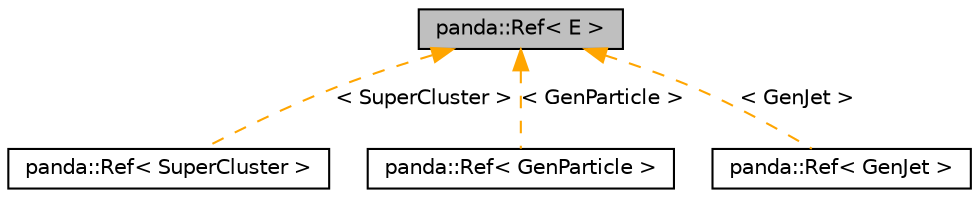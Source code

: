 digraph G
{
  edge [fontname="Helvetica",fontsize="10",labelfontname="Helvetica",labelfontsize="10"];
  node [fontname="Helvetica",fontsize="10",shape=record];
  Node1 [label="panda::Ref\< E \>",height=0.2,width=0.4,color="black", fillcolor="grey75", style="filled" fontcolor="black"];
  Node1 -> Node2 [dir=back,color="orange",fontsize="10",style="dashed",label="\< SuperCluster \>"];
  Node2 [label="panda::Ref\< SuperCluster \>",height=0.2,width=0.4,color="black", fillcolor="white", style="filled",URL="$classpanda_1_1Ref.html"];
  Node1 -> Node3 [dir=back,color="orange",fontsize="10",style="dashed",label="\< GenParticle \>"];
  Node3 [label="panda::Ref\< GenParticle \>",height=0.2,width=0.4,color="black", fillcolor="white", style="filled",URL="$classpanda_1_1Ref.html"];
  Node1 -> Node4 [dir=back,color="orange",fontsize="10",style="dashed",label="\< GenJet \>"];
  Node4 [label="panda::Ref\< GenJet \>",height=0.2,width=0.4,color="black", fillcolor="white", style="filled",URL="$classpanda_1_1Ref.html"];
}
